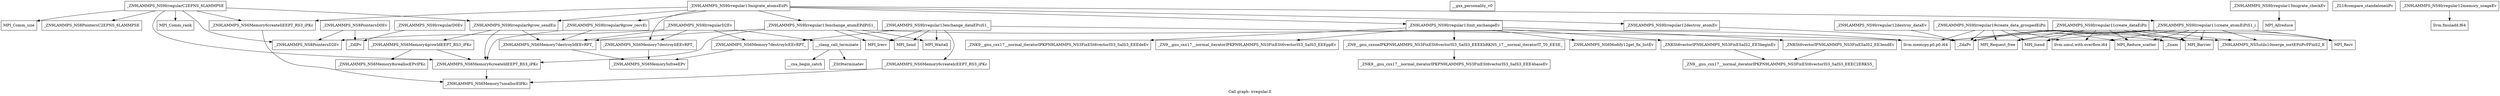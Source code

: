 digraph "Call graph: irregular.ll" {
	label="Call graph: irregular.ll";

	Node0x55d91d12b3b0 [shape=record,label="{_ZN9LAMMPS_NS9IrregularC2EPNS_6LAMMPSE}"];
	Node0x55d91d12b3b0 -> Node0x55d91d123610;
	Node0x55d91d12b3b0 -> Node0x55d91d10db80;
	Node0x55d91d12b3b0 -> Node0x55d91d11db10;
	Node0x55d91d12b3b0 -> Node0x55d91d116f40;
	Node0x55d91d12b3b0 -> Node0x55d91d14f0a0;
	Node0x55d91d12b3b0 -> Node0x55d91d15c2d0;
	Node0x55d91d12b3b0 -> Node0x55d91d152490;
	Node0x55d91d123610 [shape=record,label="{_ZN9LAMMPS_NS8PointersC2EPNS_6LAMMPSE}"];
	Node0x55d91d101ce0 [shape=record,label="{llvm.umul.with.overflow.i64}"];
	Node0x55d91d152490 [shape=record,label="{_ZN9LAMMPS_NS6Memory6createIdEEPT_RS3_iPKc}"];
	Node0x55d91d152490 -> Node0x55d91d1808f0;
	Node0x55d91d10db80 [shape=record,label="{MPI_Comm_rank}"];
	Node0x55d91d118f60 [shape=record,label="{__gxx_personality_v0}"];
	Node0x55d91d11db10 [shape=record,label="{MPI_Comm_size}"];
	Node0x55d91d116f40 [shape=record,label="{_ZN9LAMMPS_NS6Memory6createIiEEPT_RS3_iPKc}"];
	Node0x55d91d116f40 -> Node0x55d91d1808f0;
	Node0x55d91d15c2d0 [shape=record,label="{_ZN9LAMMPS_NS9Irregular9grow_sendEii}"];
	Node0x55d91d15c2d0 -> Node0x55d91d11b5e0;
	Node0x55d91d15c2d0 -> Node0x55d91d152490;
	Node0x55d91d15c2d0 -> Node0x55d91d16eea0;
	Node0x55d91d185ff0 [shape=record,label="{_ZN9LAMMPS_NS9IrregularD2Ev}"];
	Node0x55d91d185ff0 -> Node0x55d91d18c320;
	Node0x55d91d185ff0 -> Node0x55d91d18aca0;
	Node0x55d91d185ff0 -> Node0x55d91d11b5e0;
	Node0x55d91d185ff0 -> Node0x55d91d18e980;
	Node0x55d91d185ff0 -> Node0x55d91d14f0a0;
	Node0x55d91d18c320 [shape=record,label="{_ZN9LAMMPS_NS6Memory7destroyIiEEvRPT_}"];
	Node0x55d91d18c320 -> Node0x55d91d186470;
	Node0x55d91d18aca0 [shape=record,label="{__clang_call_terminate}"];
	Node0x55d91d18aca0 -> Node0x55d91d0bf890;
	Node0x55d91d18aca0 -> Node0x55d91d1a16f0;
	Node0x55d91d0bf890 [shape=record,label="{__cxa_begin_catch}"];
	Node0x55d91d1a16f0 [shape=record,label="{_ZSt9terminatev}"];
	Node0x55d91d11b5e0 [shape=record,label="{_ZN9LAMMPS_NS6Memory7destroyIdEEvRPT_}"];
	Node0x55d91d11b5e0 -> Node0x55d91d186470;
	Node0x55d91d18e980 [shape=record,label="{_ZN9LAMMPS_NS6Memory7destroyIcEEvRPT_}"];
	Node0x55d91d18e980 -> Node0x55d91d186470;
	Node0x55d91d0d2f00 [shape=record,label="{_ZN9LAMMPS_NS9IrregularD0Ev}"];
	Node0x55d91d0d2f00 -> Node0x55d91d101d70;
	Node0x55d91d101d70 [shape=record,label="{_ZdlPv}"];
	Node0x55d91d100da0 [shape=record,label="{_ZN9LAMMPS_NS9Irregular13migrate_atomsEiiPi}"];
	Node0x55d91d100da0 -> Node0x55d91d0bf820;
	Node0x55d91d100da0 -> Node0x55d91d15c2d0;
	Node0x55d91d100da0 -> Node0x55d91d0bca60;
	Node0x55d91d100da0 -> Node0x55d91d0bd270;
	Node0x55d91d100da0 -> Node0x55d91d18c320;
	Node0x55d91d100da0 -> Node0x55d91d0be820;
	Node0x55d91d100da0 -> Node0x55d91d116f40;
	Node0x55d91d100da0 -> Node0x55d91d0bea30;
	Node0x55d91d0bf820 [shape=record,label="{_ZN9LAMMPS_NS9Irregular13init_exchangeEv}"];
	Node0x55d91d0bf820 -> Node0x55d91d0efa20;
	Node0x55d91d0bf820 -> Node0x55d91d1a9d80;
	Node0x55d91d0bf820 -> Node0x55d91d1a9c30;
	Node0x55d91d0bf820 -> Node0x55d91d0bed70;
	Node0x55d91d0bf820 -> Node0x55d91d0f8830;
	Node0x55d91d0bf820 -> Node0x55d91d120880;
	Node0x55d91d0bea30 [shape=record,label="{_ZN9LAMMPS_NS9Irregular11create_atomEiPiS1_i}"];
	Node0x55d91d0bea30 -> Node0x55d91d1081d0;
	Node0x55d91d0bea30 -> Node0x55d91d101ce0;
	Node0x55d91d0bea30 -> Node0x55d91d106550;
	Node0x55d91d0bea30 -> Node0x55d91d0f9270;
	Node0x55d91d0bea30 -> Node0x55d91d0ea640;
	Node0x55d91d0bea30 -> Node0x55d91d0be790;
	Node0x55d91d0bea30 -> Node0x55d91d0ba9e0;
	Node0x55d91d0bea30 -> Node0x55d91d101c60;
	Node0x55d91d0bea30 -> Node0x55d91d109ce0;
	Node0x55d91d0bea30 -> Node0x55d91d10f700;
	Node0x55d91d1b6740 [shape=record,label="{_ZN9LAMMPS_NS9Irregular19create_data_groupedEiPii}"];
	Node0x55d91d1b6740 -> Node0x55d91d1081d0;
	Node0x55d91d1b6740 -> Node0x55d91d101ce0;
	Node0x55d91d1b6740 -> Node0x55d91d106550;
	Node0x55d91d1b6740 -> Node0x55d91d0f9270;
	Node0x55d91d1b6740 -> Node0x55d91d0ea640;
	Node0x55d91d1b6740 -> Node0x55d91d0be790;
	Node0x55d91d1b6740 -> Node0x55d91d0ba9e0;
	Node0x55d91d1b6740 -> Node0x55d91d101c60;
	Node0x55d91d1b6740 -> Node0x55d91d109ce0;
	Node0x55d91d1b6740 -> Node0x55d91d10f700;
	Node0x55d91d0be820 [shape=record,label="{_ZN9LAMMPS_NS9Irregular9grow_recvEi}"];
	Node0x55d91d0be820 -> Node0x55d91d11b5e0;
	Node0x55d91d0be820 -> Node0x55d91d152490;
	Node0x55d91d0bd270 [shape=record,label="{_ZN9LAMMPS_NS9Irregular13exchange_atomEPdPiS1_}"];
	Node0x55d91d0bd270 -> Node0x55d91d0d8f90;
	Node0x55d91d0bd270 -> Node0x55d91d11b5e0;
	Node0x55d91d0bd270 -> Node0x55d91d152490;
	Node0x55d91d0bd270 -> Node0x55d91d0be790;
	Node0x55d91d0bd270 -> Node0x55d91d0d8880;
	Node0x55d91d0bd270 -> Node0x55d91d0c73b0;
	Node0x55d91d0bca60 [shape=record,label="{_ZN9LAMMPS_NS9Irregular12destroy_atomEv}"];
	Node0x55d91d0bca60 -> Node0x55d91d0ea640;
	Node0x55d91d1b7980 [shape=record,label="{_ZN9LAMMPS_NS9Irregular13migrate_checkEv}"];
	Node0x55d91d1b7980 -> Node0x55d91d1b7a00;
	Node0x55d91d1b7a00 [shape=record,label="{MPI_Allreduce}"];
	Node0x55d91d1081d0 [shape=record,label="{MPI_Reduce_scatter}"];
	Node0x55d91d106550 [shape=record,label="{_Znam}"];
	Node0x55d91d10f700 [shape=record,label="{MPI_Isend}"];
	Node0x55d91d109ce0 [shape=record,label="{MPI_Request_free}"];
	Node0x55d91d101c60 [shape=record,label="{MPI_Recv}"];
	Node0x55d91d0ba9e0 [shape=record,label="{_ZN9LAMMPS_NS5utils10merge_sortEPiiPvPFiiiS2_E}"];
	Node0x55d91d1b7ba0 [shape=record,label="{_ZL18compare_standaloneiiPv}"];
	Node0x55d91d0be790 [shape=record,label="{llvm.memcpy.p0.p0.i64}"];
	Node0x55d91d0ea640 [shape=record,label="{_ZdaPv}"];
	Node0x55d91d0f9270 [shape=record,label="{MPI_Barrier}"];
	Node0x55d91d0d8f90 [shape=record,label="{MPI_Irecv}"];
	Node0x55d91d0d8880 [shape=record,label="{MPI_Send}"];
	Node0x55d91d0c73b0 [shape=record,label="{MPI_Waitall}"];
	Node0x55d91d0d4150 [shape=record,label="{_ZN9LAMMPS_NS9Irregular11create_dataEiPii}"];
	Node0x55d91d0d4150 -> Node0x55d91d1081d0;
	Node0x55d91d0d4150 -> Node0x55d91d101ce0;
	Node0x55d91d0d4150 -> Node0x55d91d106550;
	Node0x55d91d0d4150 -> Node0x55d91d0f9270;
	Node0x55d91d0d4150 -> Node0x55d91d0ea640;
	Node0x55d91d0d4150 -> Node0x55d91d0be790;
	Node0x55d91d0d4150 -> Node0x55d91d0ba9e0;
	Node0x55d91d0d4150 -> Node0x55d91d101c60;
	Node0x55d91d0d4150 -> Node0x55d91d109ce0;
	Node0x55d91d0d4150 -> Node0x55d91d10f700;
	Node0x55d91d1b67c0 [shape=record,label="{_ZN9LAMMPS_NS9Irregular13exchange_dataEPciS1_}"];
	Node0x55d91d1b67c0 -> Node0x55d91d0d8f90;
	Node0x55d91d1b67c0 -> Node0x55d91d18e980;
	Node0x55d91d1b67c0 -> Node0x55d91d1b6840;
	Node0x55d91d1b67c0 -> Node0x55d91d0be790;
	Node0x55d91d1b67c0 -> Node0x55d91d0d8880;
	Node0x55d91d1b67c0 -> Node0x55d91d0c73b0;
	Node0x55d91d1b6840 [shape=record,label="{_ZN9LAMMPS_NS6Memory6createIcEEPT_RS3_iPKc}"];
	Node0x55d91d1b6840 -> Node0x55d91d1808f0;
	Node0x55d91d1b68c0 [shape=record,label="{_ZN9LAMMPS_NS9Irregular12destroy_dataEv}"];
	Node0x55d91d1b68c0 -> Node0x55d91d0ea640;
	Node0x55d91d0efa20 [shape=record,label="{_ZN9LAMMPS_NS6Modify12get_fix_listEv}"];
	Node0x55d91d1a9d80 [shape=record,label="{_ZNKSt6vectorIPN9LAMMPS_NS3FixESaIS2_EE5beginEv}"];
	Node0x55d91d1a9d80 -> Node0x55d91d1b6ac0;
	Node0x55d91d1a9c30 [shape=record,label="{_ZNKSt6vectorIPN9LAMMPS_NS3FixESaIS2_EE3endEv}"];
	Node0x55d91d1a9c30 -> Node0x55d91d1b6ac0;
	Node0x55d91d0bed70 [shape=record,label="{_ZN9__gnu_cxxneIPKPN9LAMMPS_NS3FixESt6vectorIS3_SaIS3_EEEEbRKNS_17__normal_iteratorIT_T0_EESE_}"];
	Node0x55d91d0bed70 -> Node0x55d91d1b6ba0;
	Node0x55d91d0f8830 [shape=record,label="{_ZNK9__gnu_cxx17__normal_iteratorIPKPN9LAMMPS_NS3FixESt6vectorIS3_SaIS3_EEEdeEv}"];
	Node0x55d91d120880 [shape=record,label="{_ZN9__gnu_cxx17__normal_iteratorIPKPN9LAMMPS_NS3FixESt6vectorIS3_SaIS3_EEEppEv}"];
	Node0x55d91d16eea0 [shape=record,label="{_ZN9LAMMPS_NS6Memory4growIdEEPT_RS3_iPKc}"];
	Node0x55d91d16eea0 -> Node0x55d91d152490;
	Node0x55d91d16eea0 -> Node0x55d91d1b6c50;
	Node0x55d91d1b6cd0 [shape=record,label="{_ZN9LAMMPS_NS9Irregular12memory_usageEv}"];
	Node0x55d91d1b6cd0 -> Node0x55d91d1b6d50;
	Node0x55d91d1b6d50 [shape=record,label="{llvm.fmuladd.f64}"];
	Node0x55d91d14f0a0 [shape=record,label="{_ZN9LAMMPS_NS8PointersD2Ev}"];
	Node0x55d91d1b6f20 [shape=record,label="{_ZN9LAMMPS_NS8PointersD0Ev}"];
	Node0x55d91d1b6f20 -> Node0x55d91d14f0a0;
	Node0x55d91d1b6f20 -> Node0x55d91d101d70;
	Node0x55d91d1808f0 [shape=record,label="{_ZN9LAMMPS_NS6Memory7smallocElPKc}"];
	Node0x55d91d186470 [shape=record,label="{_ZN9LAMMPS_NS6Memory5sfreeEPv}"];
	Node0x55d91d1b6ac0 [shape=record,label="{_ZN9__gnu_cxx17__normal_iteratorIPKPN9LAMMPS_NS3FixESt6vectorIS3_SaIS3_EEEC2ERKS5_}"];
	Node0x55d91d1b6ba0 [shape=record,label="{_ZNK9__gnu_cxx17__normal_iteratorIPKPN9LAMMPS_NS3FixESt6vectorIS3_SaIS3_EEE4baseEv}"];
	Node0x55d91d1b6c50 [shape=record,label="{_ZN9LAMMPS_NS6Memory8sreallocEPvlPKc}"];
}
